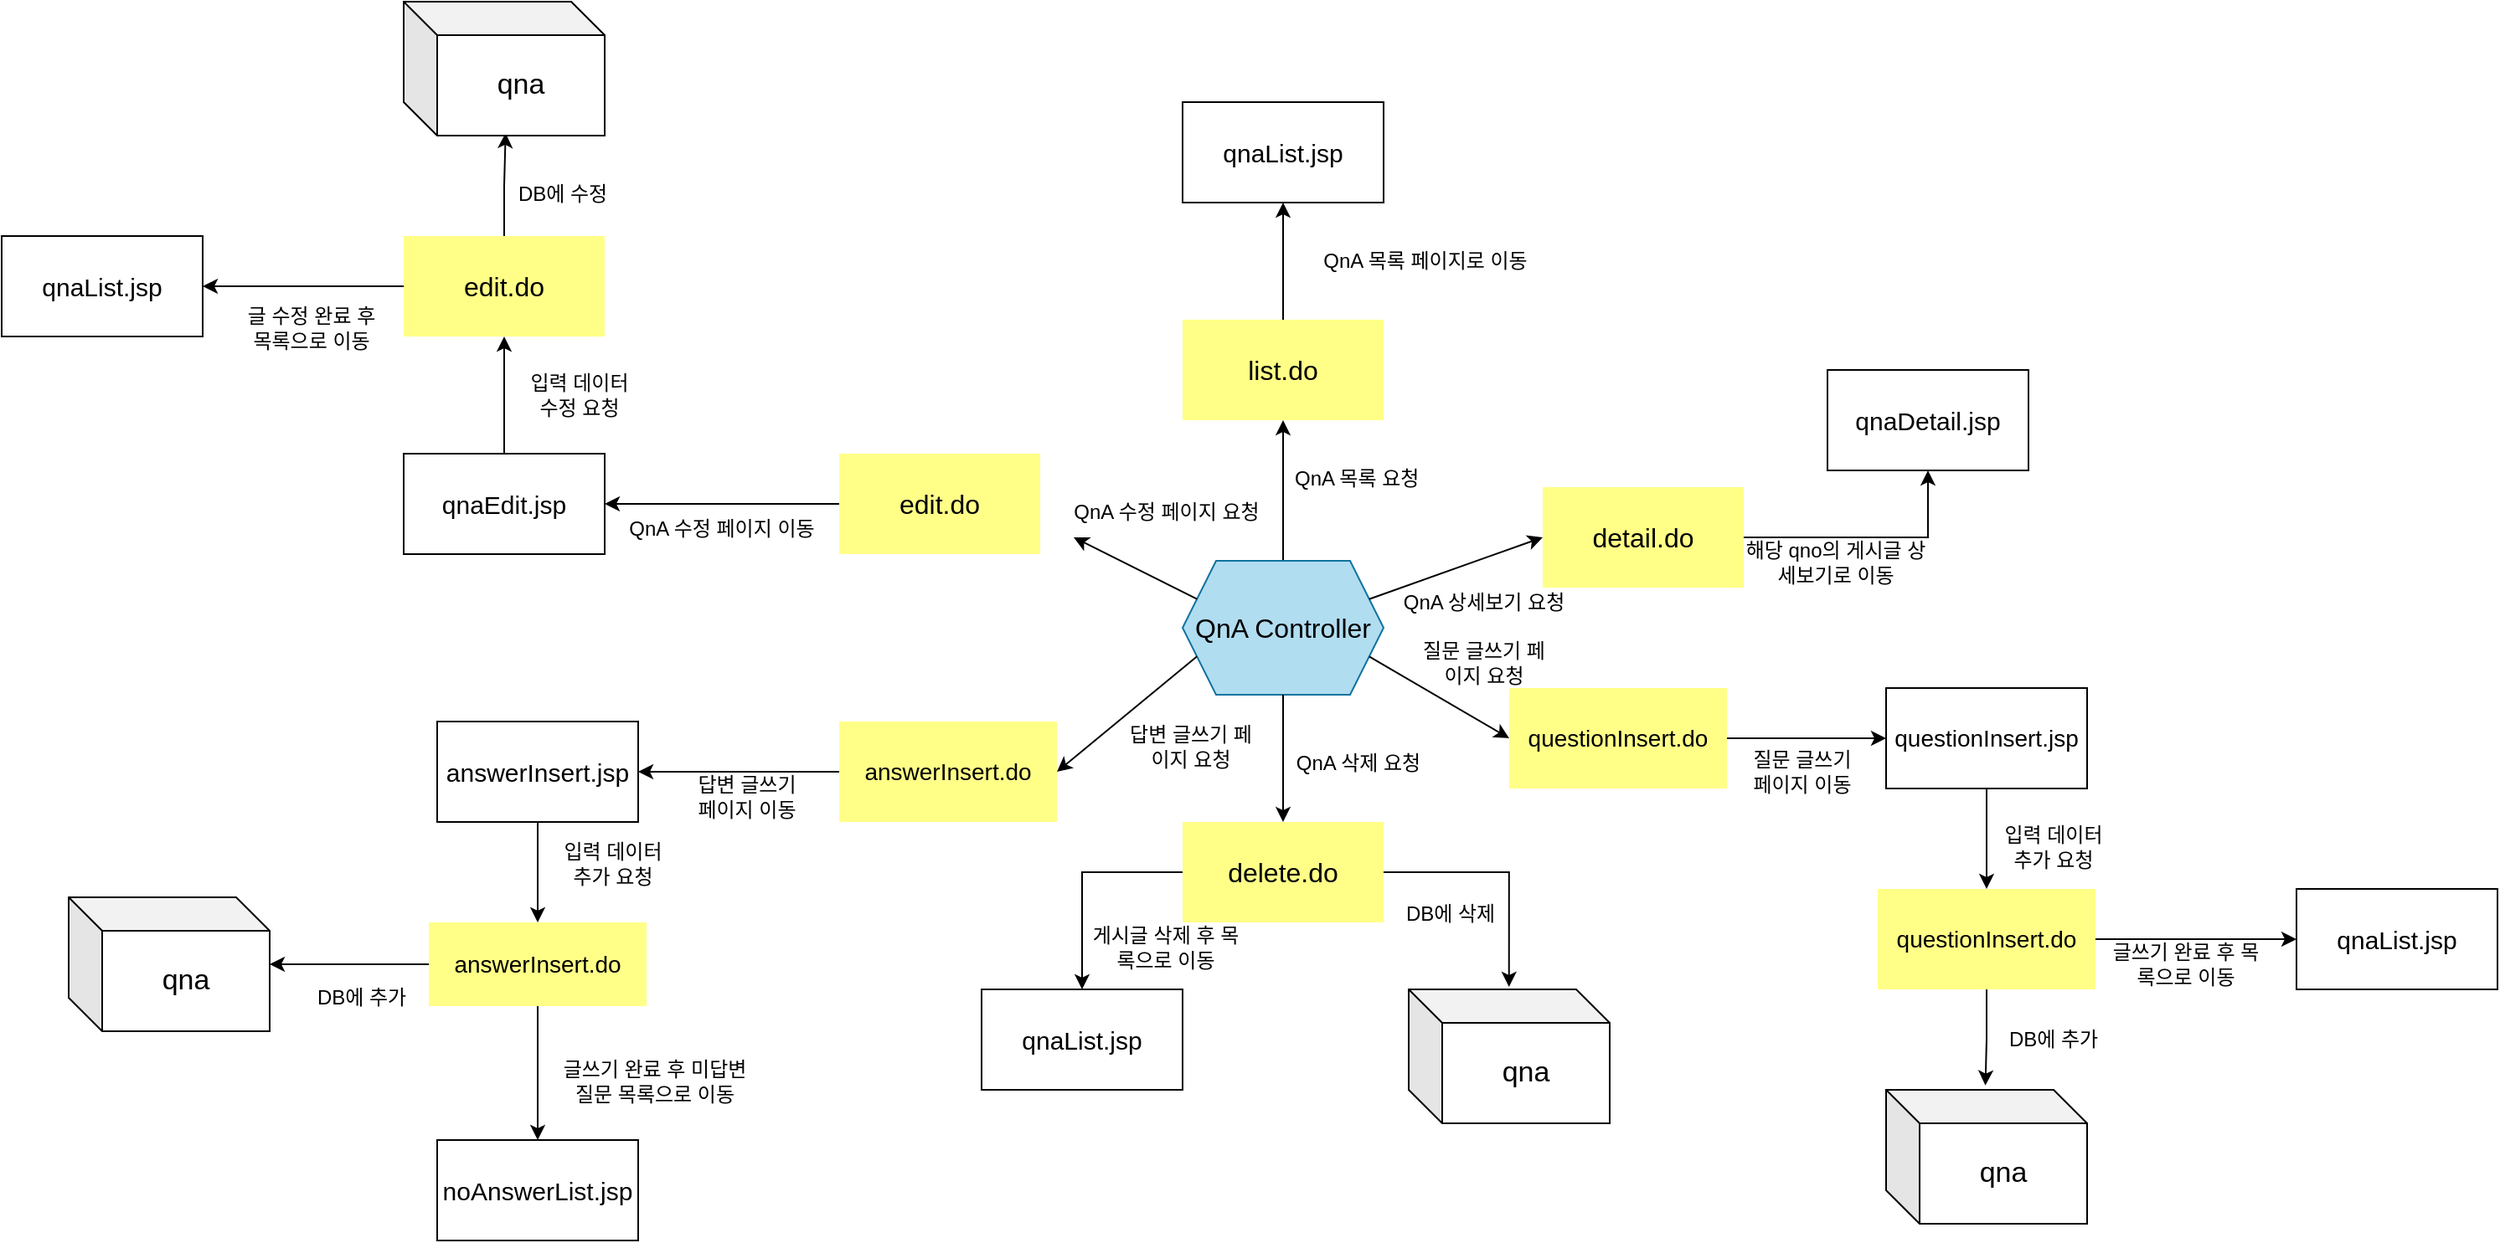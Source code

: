 <mxfile version="21.6.9" type="device">
  <diagram name="페이지-1" id="GzC0ZVK80yT1n2nRWK2y">
    <mxGraphModel dx="2816" dy="853" grid="0" gridSize="10" guides="1" tooltips="1" connect="1" arrows="1" fold="1" page="1" pageScale="1" pageWidth="1169" pageHeight="827" background="none" math="0" shadow="0">
      <root>
        <mxCell id="0" />
        <mxCell id="1" parent="0" />
        <mxCell id="54_cgvcksw9bup14sOQh-4" style="edgeStyle=orthogonalEdgeStyle;rounded=0;orthogonalLoop=1;jettySize=auto;html=1;entryX=0.5;entryY=1;entryDx=0;entryDy=0;" edge="1" parent="1" source="54_cgvcksw9bup14sOQh-2" target="54_cgvcksw9bup14sOQh-9">
          <mxGeometry relative="1" as="geometry">
            <mxPoint x="585" y="290" as="targetPoint" />
          </mxGeometry>
        </mxCell>
        <mxCell id="54_cgvcksw9bup14sOQh-2" value="&lt;font style=&quot;font-size: 16px;&quot;&gt;QnA Controller&lt;/font&gt;" style="shape=hexagon;perimeter=hexagonPerimeter2;whiteSpace=wrap;html=1;fixedSize=1;fillColor=#b1ddf0;strokeColor=#10739e;" vertex="1" parent="1">
          <mxGeometry x="525" y="374" width="120" height="80" as="geometry" />
        </mxCell>
        <mxCell id="54_cgvcksw9bup14sOQh-3" value="" style="endArrow=classic;html=1;rounded=0;exitX=1;exitY=0.25;exitDx=0;exitDy=0;entryX=0;entryY=0.5;entryDx=0;entryDy=0;" edge="1" parent="1" source="54_cgvcksw9bup14sOQh-2" target="54_cgvcksw9bup14sOQh-11">
          <mxGeometry width="50" height="50" relative="1" as="geometry">
            <mxPoint x="645" y="390" as="sourcePoint" />
            <mxPoint x="740" y="360" as="targetPoint" />
          </mxGeometry>
        </mxCell>
        <mxCell id="54_cgvcksw9bup14sOQh-5" value="" style="endArrow=classic;html=1;rounded=0;exitX=1;exitY=0.75;exitDx=0;exitDy=0;entryX=0;entryY=0.5;entryDx=0;entryDy=0;" edge="1" parent="1" source="54_cgvcksw9bup14sOQh-2" target="54_cgvcksw9bup14sOQh-12">
          <mxGeometry width="50" height="50" relative="1" as="geometry">
            <mxPoint x="645" y="451" as="sourcePoint" />
            <mxPoint x="720" y="480" as="targetPoint" />
          </mxGeometry>
        </mxCell>
        <mxCell id="54_cgvcksw9bup14sOQh-6" value="" style="endArrow=classic;html=1;rounded=0;exitX=0.5;exitY=1;exitDx=0;exitDy=0;" edge="1" parent="1" source="54_cgvcksw9bup14sOQh-2">
          <mxGeometry width="50" height="50" relative="1" as="geometry">
            <mxPoint x="585" y="490" as="sourcePoint" />
            <mxPoint x="585" y="530" as="targetPoint" />
          </mxGeometry>
        </mxCell>
        <mxCell id="54_cgvcksw9bup14sOQh-7" value="" style="endArrow=classic;html=1;rounded=0;exitX=0;exitY=0.75;exitDx=0;exitDy=0;entryX=1;entryY=0.5;entryDx=0;entryDy=0;" edge="1" parent="1" source="54_cgvcksw9bup14sOQh-2" target="54_cgvcksw9bup14sOQh-13">
          <mxGeometry width="50" height="50" relative="1" as="geometry">
            <mxPoint x="410" y="480" as="sourcePoint" />
            <mxPoint x="460" y="470" as="targetPoint" />
          </mxGeometry>
        </mxCell>
        <mxCell id="54_cgvcksw9bup14sOQh-8" value="" style="endArrow=classic;html=1;rounded=0;exitX=0;exitY=0.25;exitDx=0;exitDy=0;fontStyle=1;" edge="1" parent="1" source="54_cgvcksw9bup14sOQh-2">
          <mxGeometry width="50" height="50" relative="1" as="geometry">
            <mxPoint x="330" y="389" as="sourcePoint" />
            <mxPoint x="460" y="360" as="targetPoint" />
          </mxGeometry>
        </mxCell>
        <mxCell id="54_cgvcksw9bup14sOQh-9" value="&lt;font style=&quot;font-size: 16px;&quot;&gt;list.do&lt;/font&gt;" style="rounded=0;whiteSpace=wrap;html=1;fillColor=#ffff88;strokeColor=none;" vertex="1" parent="1">
          <mxGeometry x="525" y="230" width="120" height="60" as="geometry" />
        </mxCell>
        <mxCell id="54_cgvcksw9bup14sOQh-33" style="edgeStyle=orthogonalEdgeStyle;rounded=0;orthogonalLoop=1;jettySize=auto;html=1;exitX=1;exitY=0.5;exitDx=0;exitDy=0;entryX=0.5;entryY=1;entryDx=0;entryDy=0;" edge="1" parent="1" source="54_cgvcksw9bup14sOQh-11" target="54_cgvcksw9bup14sOQh-19">
          <mxGeometry relative="1" as="geometry" />
        </mxCell>
        <mxCell id="54_cgvcksw9bup14sOQh-11" value="&lt;font style=&quot;font-size: 16px;&quot;&gt;detail.do&lt;/font&gt;" style="rounded=0;whiteSpace=wrap;html=1;fillColor=#ffff88;strokeColor=none;" vertex="1" parent="1">
          <mxGeometry x="740" y="330" width="120" height="60" as="geometry" />
        </mxCell>
        <mxCell id="54_cgvcksw9bup14sOQh-36" style="edgeStyle=orthogonalEdgeStyle;rounded=0;orthogonalLoop=1;jettySize=auto;html=1;entryX=0;entryY=0.5;entryDx=0;entryDy=0;exitX=1;exitY=0.5;exitDx=0;exitDy=0;" edge="1" parent="1" source="54_cgvcksw9bup14sOQh-12" target="54_cgvcksw9bup14sOQh-20">
          <mxGeometry relative="1" as="geometry" />
        </mxCell>
        <mxCell id="54_cgvcksw9bup14sOQh-12" value="&lt;font style=&quot;font-size: 14px;&quot;&gt;questionInsert.do&lt;/font&gt;" style="rounded=0;whiteSpace=wrap;html=1;fillColor=#ffff88;strokeColor=none;" vertex="1" parent="1">
          <mxGeometry x="720" y="450" width="130" height="60" as="geometry" />
        </mxCell>
        <mxCell id="54_cgvcksw9bup14sOQh-47" style="edgeStyle=orthogonalEdgeStyle;rounded=0;orthogonalLoop=1;jettySize=auto;html=1;entryX=1;entryY=0.5;entryDx=0;entryDy=0;" edge="1" parent="1" source="54_cgvcksw9bup14sOQh-13" target="54_cgvcksw9bup14sOQh-21">
          <mxGeometry relative="1" as="geometry" />
        </mxCell>
        <mxCell id="54_cgvcksw9bup14sOQh-13" value="&lt;font style=&quot;font-size: 14px;&quot;&gt;answerInsert.do&lt;/font&gt;" style="rounded=0;whiteSpace=wrap;html=1;fillColor=#ffff88;strokeColor=none;" vertex="1" parent="1">
          <mxGeometry x="320" y="470" width="130" height="60" as="geometry" />
        </mxCell>
        <mxCell id="54_cgvcksw9bup14sOQh-53" style="edgeStyle=orthogonalEdgeStyle;rounded=0;orthogonalLoop=1;jettySize=auto;html=1;entryX=1;entryY=0.5;entryDx=0;entryDy=0;" edge="1" parent="1" source="54_cgvcksw9bup14sOQh-15" target="54_cgvcksw9bup14sOQh-22">
          <mxGeometry relative="1" as="geometry" />
        </mxCell>
        <mxCell id="54_cgvcksw9bup14sOQh-15" value="&lt;span style=&quot;font-size: 16px;&quot;&gt;edit.do&lt;/span&gt;" style="rounded=0;whiteSpace=wrap;html=1;fillColor=#ffff88;strokeColor=none;" vertex="1" parent="1">
          <mxGeometry x="320" y="310" width="120" height="60" as="geometry" />
        </mxCell>
        <mxCell id="54_cgvcksw9bup14sOQh-44" style="edgeStyle=orthogonalEdgeStyle;rounded=0;orthogonalLoop=1;jettySize=auto;html=1;entryX=0.5;entryY=0;entryDx=0;entryDy=0;exitX=0;exitY=0.5;exitDx=0;exitDy=0;" edge="1" parent="1" source="54_cgvcksw9bup14sOQh-17" target="54_cgvcksw9bup14sOQh-43">
          <mxGeometry relative="1" as="geometry" />
        </mxCell>
        <mxCell id="54_cgvcksw9bup14sOQh-46" style="edgeStyle=orthogonalEdgeStyle;rounded=0;orthogonalLoop=1;jettySize=auto;html=1;entryX=0.499;entryY=-0.019;entryDx=0;entryDy=0;entryPerimeter=0;" edge="1" parent="1" source="54_cgvcksw9bup14sOQh-17" target="54_cgvcksw9bup14sOQh-45">
          <mxGeometry relative="1" as="geometry" />
        </mxCell>
        <mxCell id="54_cgvcksw9bup14sOQh-17" value="&lt;span style=&quot;font-size: 16px;&quot;&gt;delete.do&lt;/span&gt;" style="rounded=0;whiteSpace=wrap;html=1;fillColor=#ffff88;strokeColor=none;" vertex="1" parent="1">
          <mxGeometry x="525" y="530" width="120" height="60" as="geometry" />
        </mxCell>
        <mxCell id="54_cgvcksw9bup14sOQh-18" value="&lt;font style=&quot;font-size: 15px;&quot;&gt;qnaList.jsp&lt;/font&gt;" style="rounded=0;whiteSpace=wrap;html=1;" vertex="1" parent="1">
          <mxGeometry x="525" y="100" width="120" height="60" as="geometry" />
        </mxCell>
        <mxCell id="54_cgvcksw9bup14sOQh-19" value="&lt;font style=&quot;font-size: 15px;&quot;&gt;qnaDetail.jsp&lt;/font&gt;" style="rounded=0;whiteSpace=wrap;html=1;" vertex="1" parent="1">
          <mxGeometry x="910" y="260" width="120" height="60" as="geometry" />
        </mxCell>
        <mxCell id="54_cgvcksw9bup14sOQh-39" style="edgeStyle=orthogonalEdgeStyle;rounded=0;orthogonalLoop=1;jettySize=auto;html=1;exitX=0.5;exitY=1;exitDx=0;exitDy=0;entryX=0.5;entryY=0;entryDx=0;entryDy=0;" edge="1" parent="1" source="54_cgvcksw9bup14sOQh-20" target="54_cgvcksw9bup14sOQh-38">
          <mxGeometry relative="1" as="geometry" />
        </mxCell>
        <mxCell id="54_cgvcksw9bup14sOQh-20" value="&lt;font style=&quot;font-size: 14px;&quot;&gt;questionInsert.jsp&lt;/font&gt;" style="rounded=0;whiteSpace=wrap;html=1;" vertex="1" parent="1">
          <mxGeometry x="945" y="450" width="120" height="60" as="geometry" />
        </mxCell>
        <mxCell id="54_cgvcksw9bup14sOQh-49" style="edgeStyle=orthogonalEdgeStyle;rounded=0;orthogonalLoop=1;jettySize=auto;html=1;entryX=0.5;entryY=0;entryDx=0;entryDy=0;" edge="1" parent="1" source="54_cgvcksw9bup14sOQh-21" target="54_cgvcksw9bup14sOQh-48">
          <mxGeometry relative="1" as="geometry" />
        </mxCell>
        <mxCell id="54_cgvcksw9bup14sOQh-21" value="&lt;font style=&quot;font-size: 15px;&quot;&gt;answerInsert.jsp&lt;/font&gt;" style="rounded=0;whiteSpace=wrap;html=1;" vertex="1" parent="1">
          <mxGeometry x="80" y="470" width="120" height="60" as="geometry" />
        </mxCell>
        <mxCell id="54_cgvcksw9bup14sOQh-55" style="edgeStyle=orthogonalEdgeStyle;rounded=0;orthogonalLoop=1;jettySize=auto;html=1;entryX=0.5;entryY=1;entryDx=0;entryDy=0;" edge="1" parent="1" source="54_cgvcksw9bup14sOQh-22" target="54_cgvcksw9bup14sOQh-54">
          <mxGeometry relative="1" as="geometry" />
        </mxCell>
        <mxCell id="54_cgvcksw9bup14sOQh-22" value="&lt;span style=&quot;font-size: 15px;&quot;&gt;qnaEdit.jsp&lt;/span&gt;" style="rounded=0;whiteSpace=wrap;html=1;" vertex="1" parent="1">
          <mxGeometry x="60" y="310" width="120" height="60" as="geometry" />
        </mxCell>
        <mxCell id="54_cgvcksw9bup14sOQh-24" style="edgeStyle=orthogonalEdgeStyle;rounded=0;orthogonalLoop=1;jettySize=auto;html=1;entryX=0.5;entryY=1;entryDx=0;entryDy=0;exitX=0.5;exitY=0;exitDx=0;exitDy=0;" edge="1" parent="1" source="54_cgvcksw9bup14sOQh-9" target="54_cgvcksw9bup14sOQh-18">
          <mxGeometry relative="1" as="geometry">
            <mxPoint x="595" y="300" as="targetPoint" />
            <mxPoint x="595" y="384" as="sourcePoint" />
          </mxGeometry>
        </mxCell>
        <mxCell id="54_cgvcksw9bup14sOQh-25" value="QnA 목록 페이지로 이동" style="text;html=1;strokeColor=none;fillColor=none;align=center;verticalAlign=middle;whiteSpace=wrap;rounded=0;" vertex="1" parent="1">
          <mxGeometry x="600" y="180" width="140" height="30" as="geometry" />
        </mxCell>
        <mxCell id="54_cgvcksw9bup14sOQh-26" value="QnA 목록 요청" style="text;html=1;strokeColor=none;fillColor=none;align=left;verticalAlign=middle;whiteSpace=wrap;rounded=0;" vertex="1" parent="1">
          <mxGeometry x="590" y="310" width="140" height="30" as="geometry" />
        </mxCell>
        <mxCell id="54_cgvcksw9bup14sOQh-34" value="QnA 상세보기 요청" style="text;html=1;strokeColor=none;fillColor=none;align=center;verticalAlign=middle;whiteSpace=wrap;rounded=0;" vertex="1" parent="1">
          <mxGeometry x="650" y="384" width="110" height="30" as="geometry" />
        </mxCell>
        <mxCell id="54_cgvcksw9bup14sOQh-35" value="해당 qno의 게시글 상세보기로 이동" style="text;html=1;strokeColor=none;fillColor=none;align=center;verticalAlign=middle;whiteSpace=wrap;rounded=0;" vertex="1" parent="1">
          <mxGeometry x="860" y="360" width="110" height="30" as="geometry" />
        </mxCell>
        <mxCell id="54_cgvcksw9bup14sOQh-37" value="질문 글쓰기 페이지 요청" style="text;html=1;strokeColor=none;fillColor=none;align=center;verticalAlign=middle;whiteSpace=wrap;rounded=0;" vertex="1" parent="1">
          <mxGeometry x="665" y="420" width="80" height="30" as="geometry" />
        </mxCell>
        <mxCell id="54_cgvcksw9bup14sOQh-41" style="edgeStyle=orthogonalEdgeStyle;rounded=0;orthogonalLoop=1;jettySize=auto;html=1;exitX=1;exitY=0.5;exitDx=0;exitDy=0;entryX=0;entryY=0.5;entryDx=0;entryDy=0;" edge="1" parent="1" source="54_cgvcksw9bup14sOQh-38" target="54_cgvcksw9bup14sOQh-40">
          <mxGeometry relative="1" as="geometry" />
        </mxCell>
        <mxCell id="54_cgvcksw9bup14sOQh-61" style="edgeStyle=orthogonalEdgeStyle;rounded=0;orthogonalLoop=1;jettySize=auto;html=1;entryX=0.494;entryY=-0.033;entryDx=0;entryDy=0;entryPerimeter=0;" edge="1" parent="1" source="54_cgvcksw9bup14sOQh-38" target="54_cgvcksw9bup14sOQh-60">
          <mxGeometry relative="1" as="geometry" />
        </mxCell>
        <mxCell id="54_cgvcksw9bup14sOQh-38" value="&lt;font style=&quot;font-size: 14px;&quot;&gt;questionInsert.do&lt;/font&gt;" style="rounded=0;whiteSpace=wrap;html=1;fillColor=#ffff88;strokeColor=none;" vertex="1" parent="1">
          <mxGeometry x="940" y="570" width="130" height="60" as="geometry" />
        </mxCell>
        <mxCell id="54_cgvcksw9bup14sOQh-40" value="&lt;font style=&quot;font-size: 15px;&quot;&gt;qnaList.jsp&lt;/font&gt;" style="rounded=0;whiteSpace=wrap;html=1;" vertex="1" parent="1">
          <mxGeometry x="1190" y="570" width="120" height="60" as="geometry" />
        </mxCell>
        <mxCell id="54_cgvcksw9bup14sOQh-43" value="&lt;font style=&quot;font-size: 15px;&quot;&gt;qnaList.jsp&lt;/font&gt;" style="rounded=0;whiteSpace=wrap;html=1;" vertex="1" parent="1">
          <mxGeometry x="405" y="630" width="120" height="60" as="geometry" />
        </mxCell>
        <mxCell id="54_cgvcksw9bup14sOQh-45" value="&lt;font style=&quot;font-size: 17px;&quot;&gt;qna&lt;/font&gt;" style="shape=cube;whiteSpace=wrap;html=1;boundedLbl=1;backgroundOutline=1;darkOpacity=0.05;darkOpacity2=0.1;" vertex="1" parent="1">
          <mxGeometry x="660" y="630" width="120" height="80" as="geometry" />
        </mxCell>
        <mxCell id="54_cgvcksw9bup14sOQh-51" style="edgeStyle=orthogonalEdgeStyle;rounded=0;orthogonalLoop=1;jettySize=auto;html=1;entryX=0.5;entryY=0;entryDx=0;entryDy=0;exitX=0.5;exitY=1;exitDx=0;exitDy=0;" edge="1" parent="1" source="54_cgvcksw9bup14sOQh-48" target="54_cgvcksw9bup14sOQh-50">
          <mxGeometry relative="1" as="geometry" />
        </mxCell>
        <mxCell id="54_cgvcksw9bup14sOQh-66" style="edgeStyle=orthogonalEdgeStyle;rounded=0;orthogonalLoop=1;jettySize=auto;html=1;entryX=1;entryY=0.5;entryDx=0;entryDy=0;entryPerimeter=0;" edge="1" parent="1" source="54_cgvcksw9bup14sOQh-48" target="54_cgvcksw9bup14sOQh-59">
          <mxGeometry relative="1" as="geometry" />
        </mxCell>
        <mxCell id="54_cgvcksw9bup14sOQh-48" value="&lt;font style=&quot;font-size: 14px;&quot;&gt;answerInsert.do&lt;/font&gt;" style="rounded=0;whiteSpace=wrap;html=1;fillColor=#ffff88;strokeColor=none;" vertex="1" parent="1">
          <mxGeometry x="75" y="590" width="130" height="50" as="geometry" />
        </mxCell>
        <mxCell id="54_cgvcksw9bup14sOQh-50" value="&lt;font style=&quot;font-size: 15px;&quot;&gt;noAnswerList.jsp&lt;/font&gt;" style="rounded=0;whiteSpace=wrap;html=1;" vertex="1" parent="1">
          <mxGeometry x="80" y="720" width="120" height="60" as="geometry" />
        </mxCell>
        <mxCell id="54_cgvcksw9bup14sOQh-57" style="edgeStyle=orthogonalEdgeStyle;rounded=0;orthogonalLoop=1;jettySize=auto;html=1;entryX=1;entryY=0.5;entryDx=0;entryDy=0;" edge="1" parent="1" source="54_cgvcksw9bup14sOQh-54" target="54_cgvcksw9bup14sOQh-56">
          <mxGeometry relative="1" as="geometry" />
        </mxCell>
        <mxCell id="54_cgvcksw9bup14sOQh-67" style="edgeStyle=orthogonalEdgeStyle;rounded=0;orthogonalLoop=1;jettySize=auto;html=1;entryX=0.507;entryY=0.981;entryDx=0;entryDy=0;entryPerimeter=0;" edge="1" parent="1" source="54_cgvcksw9bup14sOQh-54" target="54_cgvcksw9bup14sOQh-58">
          <mxGeometry relative="1" as="geometry" />
        </mxCell>
        <mxCell id="54_cgvcksw9bup14sOQh-54" value="&lt;span style=&quot;font-size: 16px;&quot;&gt;edit.do&lt;/span&gt;" style="rounded=0;whiteSpace=wrap;html=1;fillColor=#ffff88;strokeColor=none;" vertex="1" parent="1">
          <mxGeometry x="60" y="180" width="120" height="60" as="geometry" />
        </mxCell>
        <mxCell id="54_cgvcksw9bup14sOQh-56" value="&lt;font style=&quot;font-size: 15px;&quot;&gt;qnaList.jsp&lt;/font&gt;" style="rounded=0;whiteSpace=wrap;html=1;" vertex="1" parent="1">
          <mxGeometry x="-180" y="180" width="120" height="60" as="geometry" />
        </mxCell>
        <mxCell id="54_cgvcksw9bup14sOQh-58" value="&lt;font style=&quot;font-size: 17px;&quot;&gt;qna&lt;/font&gt;" style="shape=cube;whiteSpace=wrap;html=1;boundedLbl=1;backgroundOutline=1;darkOpacity=0.05;darkOpacity2=0.1;" vertex="1" parent="1">
          <mxGeometry x="60" y="40" width="120" height="80" as="geometry" />
        </mxCell>
        <mxCell id="54_cgvcksw9bup14sOQh-59" value="&lt;font style=&quot;font-size: 17px;&quot;&gt;qna&lt;/font&gt;" style="shape=cube;whiteSpace=wrap;html=1;boundedLbl=1;backgroundOutline=1;darkOpacity=0.05;darkOpacity2=0.1;" vertex="1" parent="1">
          <mxGeometry x="-140" y="575" width="120" height="80" as="geometry" />
        </mxCell>
        <mxCell id="54_cgvcksw9bup14sOQh-60" value="&lt;font style=&quot;font-size: 17px;&quot;&gt;qna&lt;/font&gt;" style="shape=cube;whiteSpace=wrap;html=1;boundedLbl=1;backgroundOutline=1;darkOpacity=0.05;darkOpacity2=0.1;" vertex="1" parent="1">
          <mxGeometry x="945" y="690" width="120" height="80" as="geometry" />
        </mxCell>
        <mxCell id="54_cgvcksw9bup14sOQh-68" value="질문 글쓰기 페이지 이동" style="text;html=1;strokeColor=none;fillColor=none;align=center;verticalAlign=middle;whiteSpace=wrap;rounded=0;" vertex="1" parent="1">
          <mxGeometry x="860" y="485" width="70" height="30" as="geometry" />
        </mxCell>
        <mxCell id="54_cgvcksw9bup14sOQh-70" value="입력 데이터 추가 요청" style="text;html=1;strokeColor=none;fillColor=none;align=center;verticalAlign=middle;whiteSpace=wrap;rounded=0;" vertex="1" parent="1">
          <mxGeometry x="1010" y="530" width="70" height="30" as="geometry" />
        </mxCell>
        <mxCell id="54_cgvcksw9bup14sOQh-72" value="DB에 추가" style="text;html=1;strokeColor=none;fillColor=none;align=center;verticalAlign=middle;whiteSpace=wrap;rounded=0;" vertex="1" parent="1">
          <mxGeometry x="1010" y="645" width="70" height="30" as="geometry" />
        </mxCell>
        <mxCell id="54_cgvcksw9bup14sOQh-73" value="글쓰기 완료 후 목록으로 이동" style="text;html=1;strokeColor=none;fillColor=none;align=center;verticalAlign=middle;whiteSpace=wrap;rounded=0;" vertex="1" parent="1">
          <mxGeometry x="1079" y="600" width="90" height="30" as="geometry" />
        </mxCell>
        <mxCell id="54_cgvcksw9bup14sOQh-74" value="DB에 삭제" style="text;html=1;strokeColor=none;fillColor=none;align=center;verticalAlign=middle;whiteSpace=wrap;rounded=0;" vertex="1" parent="1">
          <mxGeometry x="650" y="570" width="70" height="30" as="geometry" />
        </mxCell>
        <mxCell id="54_cgvcksw9bup14sOQh-75" value="게시글 삭제 후 목록으로 이동" style="text;html=1;strokeColor=none;fillColor=none;align=center;verticalAlign=middle;whiteSpace=wrap;rounded=0;" vertex="1" parent="1">
          <mxGeometry x="470" y="590" width="90" height="30" as="geometry" />
        </mxCell>
        <mxCell id="54_cgvcksw9bup14sOQh-76" value="답변 글쓰기 페이지 이동" style="text;html=1;strokeColor=none;fillColor=none;align=center;verticalAlign=middle;whiteSpace=wrap;rounded=0;" vertex="1" parent="1">
          <mxGeometry x="230" y="500" width="70" height="30" as="geometry" />
        </mxCell>
        <mxCell id="54_cgvcksw9bup14sOQh-78" value="DB에 추가" style="text;html=1;strokeColor=none;fillColor=none;align=center;verticalAlign=middle;whiteSpace=wrap;rounded=0;" vertex="1" parent="1">
          <mxGeometry y="620" width="70" height="30" as="geometry" />
        </mxCell>
        <mxCell id="54_cgvcksw9bup14sOQh-79" value="글쓰기 완료 후 미답변 질문 목록으로 이동" style="text;html=1;strokeColor=none;fillColor=none;align=center;verticalAlign=middle;whiteSpace=wrap;rounded=0;" vertex="1" parent="1">
          <mxGeometry x="150" y="670" width="120" height="30" as="geometry" />
        </mxCell>
        <mxCell id="54_cgvcksw9bup14sOQh-80" value="QnA 삭제 요청" style="text;html=1;strokeColor=none;fillColor=none;align=center;verticalAlign=middle;whiteSpace=wrap;rounded=0;" vertex="1" parent="1">
          <mxGeometry x="590" y="480" width="80" height="30" as="geometry" />
        </mxCell>
        <mxCell id="54_cgvcksw9bup14sOQh-81" value="답변 글쓰기 페이지 요청" style="text;html=1;strokeColor=none;fillColor=none;align=center;verticalAlign=middle;whiteSpace=wrap;rounded=0;" vertex="1" parent="1">
          <mxGeometry x="490" y="470" width="80" height="30" as="geometry" />
        </mxCell>
        <mxCell id="54_cgvcksw9bup14sOQh-82" value="QnA 수정 페이지 요청" style="text;html=1;strokeColor=none;fillColor=none;align=center;verticalAlign=middle;whiteSpace=wrap;rounded=0;" vertex="1" parent="1">
          <mxGeometry x="452.5" y="330" width="125" height="30" as="geometry" />
        </mxCell>
        <mxCell id="54_cgvcksw9bup14sOQh-83" value="QnA 수정 페이지 이동" style="text;html=1;strokeColor=none;fillColor=none;align=center;verticalAlign=middle;whiteSpace=wrap;rounded=0;" vertex="1" parent="1">
          <mxGeometry x="190" y="340" width="120" height="30" as="geometry" />
        </mxCell>
        <mxCell id="54_cgvcksw9bup14sOQh-85" value="입력 데이터 추가 요청" style="text;html=1;strokeColor=none;fillColor=none;align=center;verticalAlign=middle;whiteSpace=wrap;rounded=0;" vertex="1" parent="1">
          <mxGeometry x="150" y="540" width="70" height="30" as="geometry" />
        </mxCell>
        <mxCell id="54_cgvcksw9bup14sOQh-86" value="입력 데이터 수정 요청" style="text;html=1;strokeColor=none;fillColor=none;align=center;verticalAlign=middle;whiteSpace=wrap;rounded=0;" vertex="1" parent="1">
          <mxGeometry x="130" y="260" width="70" height="30" as="geometry" />
        </mxCell>
        <mxCell id="54_cgvcksw9bup14sOQh-87" value="DB에 수정" style="text;html=1;strokeColor=none;fillColor=none;align=center;verticalAlign=middle;whiteSpace=wrap;rounded=0;" vertex="1" parent="1">
          <mxGeometry x="120" y="140" width="70" height="30" as="geometry" />
        </mxCell>
        <mxCell id="54_cgvcksw9bup14sOQh-88" value="글 수정 완료 후 목록으로 이동" style="text;html=1;strokeColor=none;fillColor=none;align=center;verticalAlign=middle;whiteSpace=wrap;rounded=0;" vertex="1" parent="1">
          <mxGeometry x="-40" y="220" width="90" height="30" as="geometry" />
        </mxCell>
      </root>
    </mxGraphModel>
  </diagram>
</mxfile>
